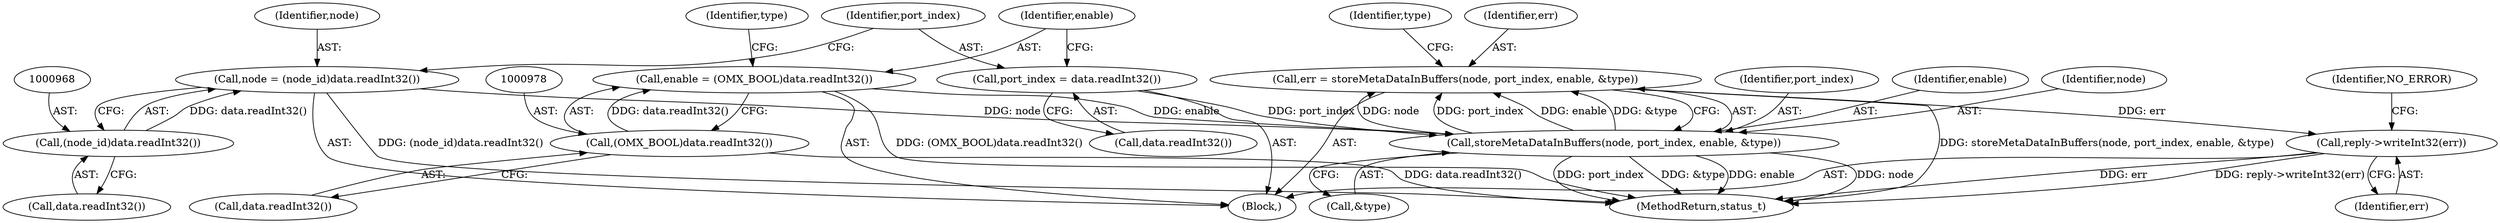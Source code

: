 digraph "0_Android_db829699d3293f254a7387894303451a91278986@API" {
"1000995" [label="(Call,reply->writeInt32(err))"];
"1000985" [label="(Call,err = storeMetaDataInBuffers(node, port_index, enable, &type))"];
"1000987" [label="(Call,storeMetaDataInBuffers(node, port_index, enable, &type))"];
"1000965" [label="(Call,node = (node_id)data.readInt32())"];
"1000967" [label="(Call,(node_id)data.readInt32())"];
"1000971" [label="(Call,port_index = data.readInt32())"];
"1000975" [label="(Call,enable = (OMX_BOOL)data.readInt32())"];
"1000977" [label="(Call,(OMX_BOOL)data.readInt32())"];
"1001364" [label="(MethodReturn,status_t)"];
"1000967" [label="(Call,(node_id)data.readInt32())"];
"1000973" [label="(Call,data.readInt32())"];
"1000965" [label="(Call,node = (node_id)data.readInt32())"];
"1000987" [label="(Call,storeMetaDataInBuffers(node, port_index, enable, &type))"];
"1000969" [label="(Call,data.readInt32())"];
"1000989" [label="(Identifier,port_index)"];
"1000995" [label="(Call,reply->writeInt32(err))"];
"1000982" [label="(Identifier,type)"];
"1000985" [label="(Call,err = storeMetaDataInBuffers(node, port_index, enable, &type))"];
"1000996" [label="(Identifier,err)"];
"1000966" [label="(Identifier,node)"];
"1000975" [label="(Call,enable = (OMX_BOOL)data.readInt32())"];
"1000994" [label="(Identifier,type)"];
"1000977" [label="(Call,(OMX_BOOL)data.readInt32())"];
"1000991" [label="(Call,&type)"];
"1000998" [label="(Identifier,NO_ERROR)"];
"1000990" [label="(Identifier,enable)"];
"1000988" [label="(Identifier,node)"];
"1000959" [label="(Block,)"];
"1000979" [label="(Call,data.readInt32())"];
"1000972" [label="(Identifier,port_index)"];
"1000986" [label="(Identifier,err)"];
"1000976" [label="(Identifier,enable)"];
"1000971" [label="(Call,port_index = data.readInt32())"];
"1000995" -> "1000959"  [label="AST: "];
"1000995" -> "1000996"  [label="CFG: "];
"1000996" -> "1000995"  [label="AST: "];
"1000998" -> "1000995"  [label="CFG: "];
"1000995" -> "1001364"  [label="DDG: err"];
"1000995" -> "1001364"  [label="DDG: reply->writeInt32(err)"];
"1000985" -> "1000995"  [label="DDG: err"];
"1000985" -> "1000959"  [label="AST: "];
"1000985" -> "1000987"  [label="CFG: "];
"1000986" -> "1000985"  [label="AST: "];
"1000987" -> "1000985"  [label="AST: "];
"1000994" -> "1000985"  [label="CFG: "];
"1000985" -> "1001364"  [label="DDG: storeMetaDataInBuffers(node, port_index, enable, &type)"];
"1000987" -> "1000985"  [label="DDG: node"];
"1000987" -> "1000985"  [label="DDG: port_index"];
"1000987" -> "1000985"  [label="DDG: enable"];
"1000987" -> "1000985"  [label="DDG: &type"];
"1000987" -> "1000991"  [label="CFG: "];
"1000988" -> "1000987"  [label="AST: "];
"1000989" -> "1000987"  [label="AST: "];
"1000990" -> "1000987"  [label="AST: "];
"1000991" -> "1000987"  [label="AST: "];
"1000987" -> "1001364"  [label="DDG: node"];
"1000987" -> "1001364"  [label="DDG: port_index"];
"1000987" -> "1001364"  [label="DDG: &type"];
"1000987" -> "1001364"  [label="DDG: enable"];
"1000965" -> "1000987"  [label="DDG: node"];
"1000971" -> "1000987"  [label="DDG: port_index"];
"1000975" -> "1000987"  [label="DDG: enable"];
"1000965" -> "1000959"  [label="AST: "];
"1000965" -> "1000967"  [label="CFG: "];
"1000966" -> "1000965"  [label="AST: "];
"1000967" -> "1000965"  [label="AST: "];
"1000972" -> "1000965"  [label="CFG: "];
"1000965" -> "1001364"  [label="DDG: (node_id)data.readInt32()"];
"1000967" -> "1000965"  [label="DDG: data.readInt32()"];
"1000967" -> "1000969"  [label="CFG: "];
"1000968" -> "1000967"  [label="AST: "];
"1000969" -> "1000967"  [label="AST: "];
"1000971" -> "1000959"  [label="AST: "];
"1000971" -> "1000973"  [label="CFG: "];
"1000972" -> "1000971"  [label="AST: "];
"1000973" -> "1000971"  [label="AST: "];
"1000976" -> "1000971"  [label="CFG: "];
"1000975" -> "1000959"  [label="AST: "];
"1000975" -> "1000977"  [label="CFG: "];
"1000976" -> "1000975"  [label="AST: "];
"1000977" -> "1000975"  [label="AST: "];
"1000982" -> "1000975"  [label="CFG: "];
"1000975" -> "1001364"  [label="DDG: (OMX_BOOL)data.readInt32()"];
"1000977" -> "1000975"  [label="DDG: data.readInt32()"];
"1000977" -> "1000979"  [label="CFG: "];
"1000978" -> "1000977"  [label="AST: "];
"1000979" -> "1000977"  [label="AST: "];
"1000977" -> "1001364"  [label="DDG: data.readInt32()"];
}
